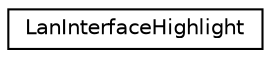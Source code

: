digraph "Graphical Class Hierarchy"
{
 // LATEX_PDF_SIZE
  edge [fontname="Helvetica",fontsize="10",labelfontname="Helvetica",labelfontsize="10"];
  node [fontname="Helvetica",fontsize="10",shape=record];
  rankdir="LR";
  Node0 [label="LanInterfaceHighlight",height=0.2,width=0.4,color="black", fillcolor="white", style="filled",URL="$classLanInterfaceHighlight.html",tooltip=" "];
}
